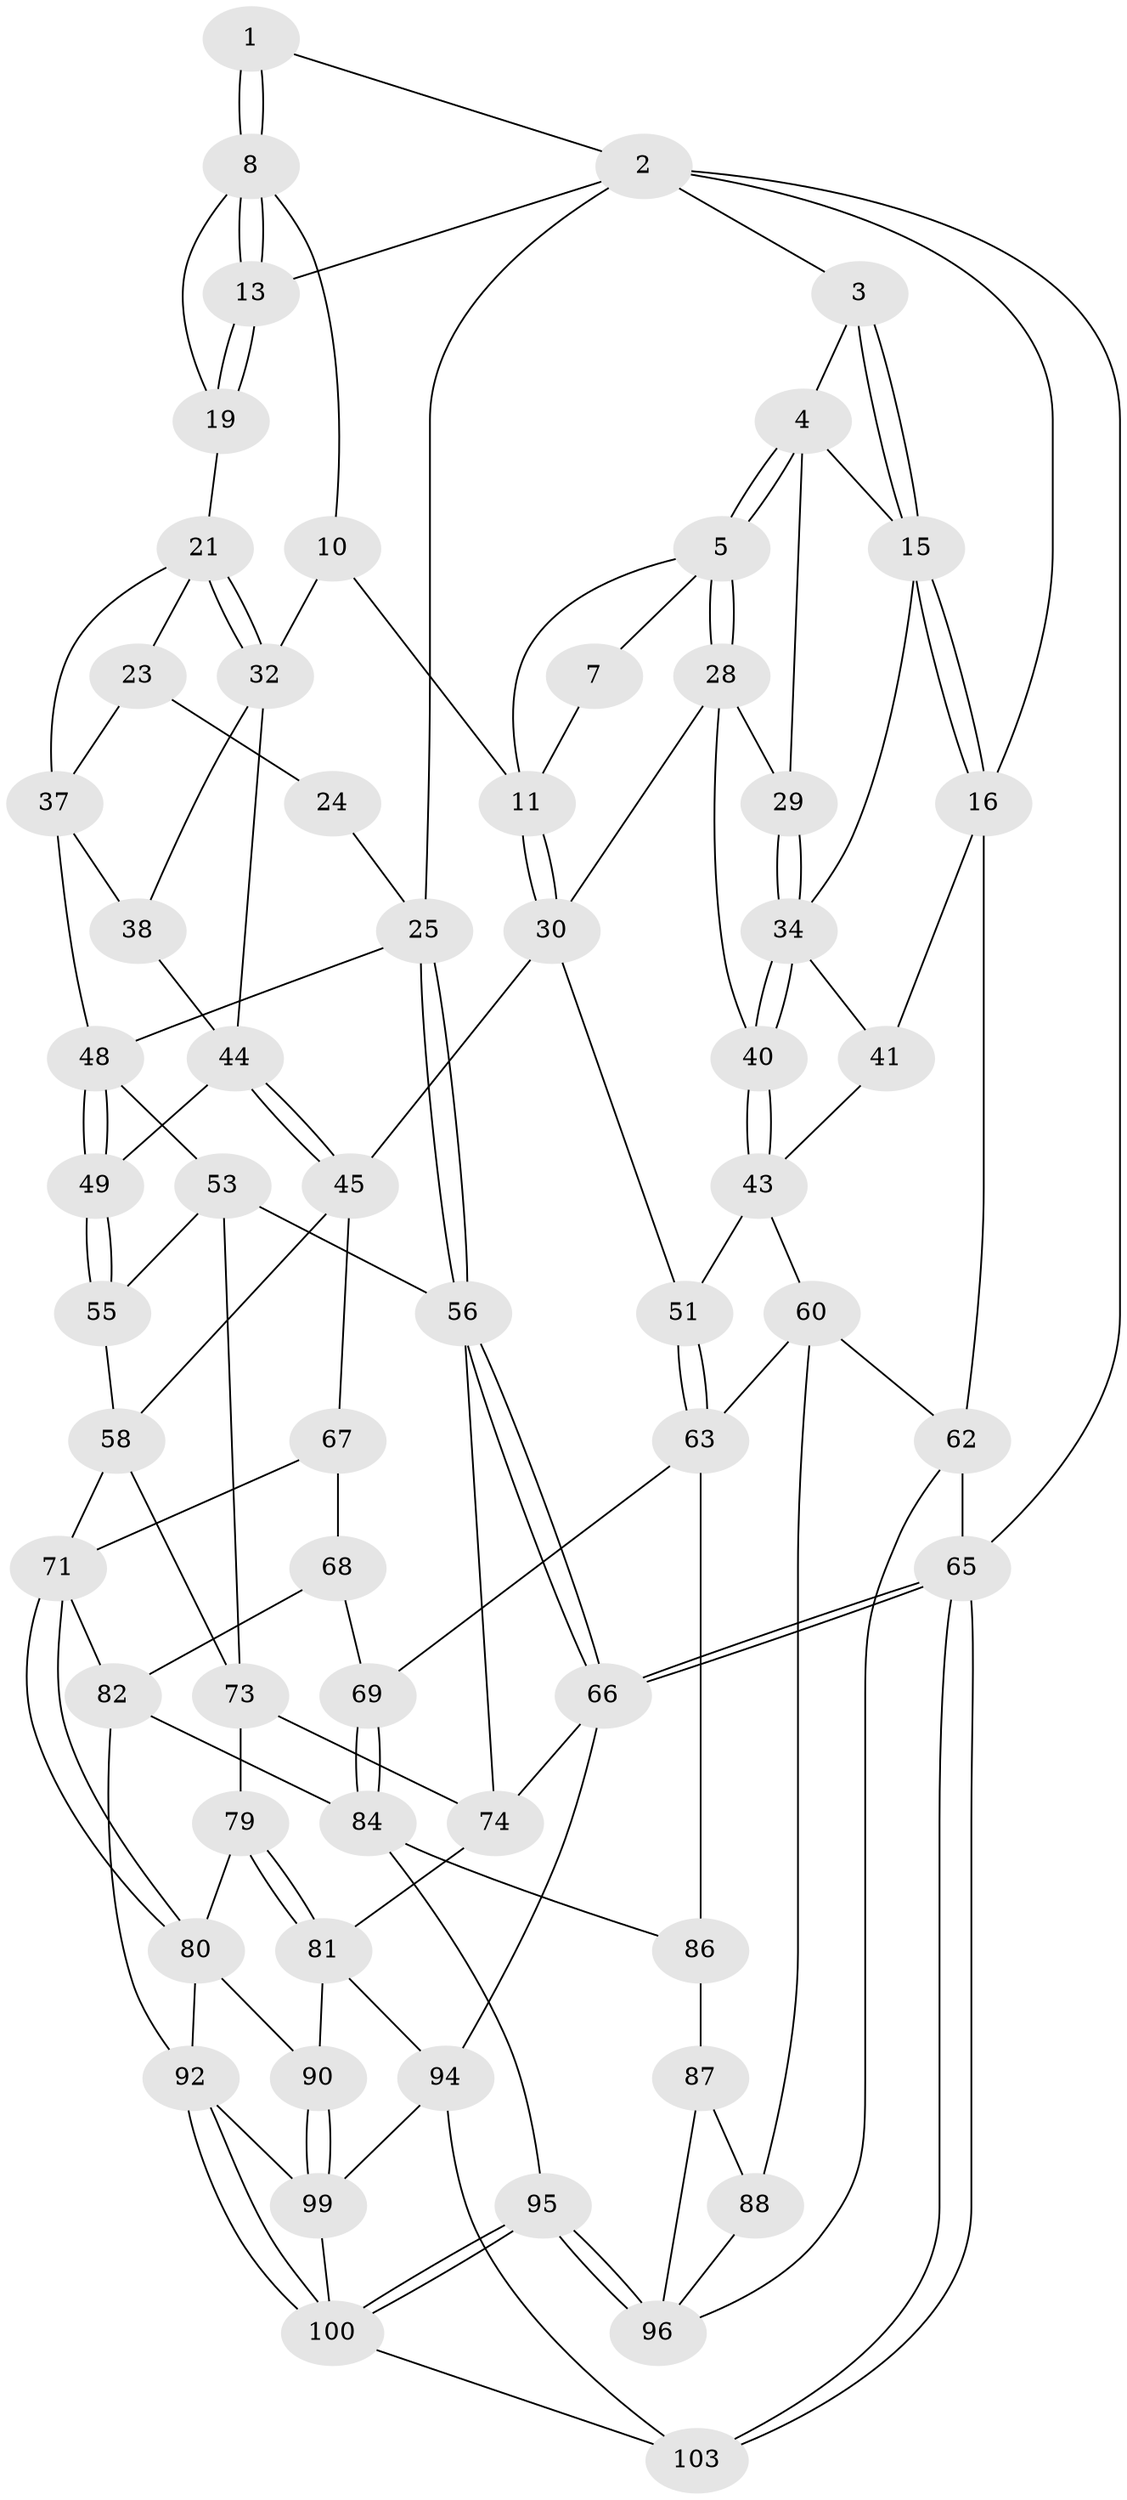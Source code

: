 // Generated by graph-tools (version 1.1) at 2025/52/02/27/25 19:52:36]
// undirected, 63 vertices, 140 edges
graph export_dot {
graph [start="1"]
  node [color=gray90,style=filled];
  1 [pos="+0.5574468599136352+0"];
  2 [pos="+0.12972859180843793+0",super="+14"];
  3 [pos="+0.17266230124539694+0.012579883062705006"];
  4 [pos="+0.18794349247136044+0.04203267422399737",super="+17"];
  5 [pos="+0.2842288061490434+0.12756546649580164",super="+6"];
  7 [pos="+0.4421466990204788+0.010082911869467725"];
  8 [pos="+0.5694132777059647+0",super="+9"];
  10 [pos="+0.4899423483632273+0.19754758226970662"];
  11 [pos="+0.4443064509570238+0.2226448070168211",super="+12"];
  13 [pos="+1+0"];
  15 [pos="+0+0.19934636118072463",super="+18"];
  16 [pos="+0+0.2556310898310486",super="+42"];
  19 [pos="+0.8642110521737753+0.11384865924687597",super="+20"];
  21 [pos="+0.6465516497942367+0.15538936408086038",super="+22"];
  23 [pos="+0.8225840242959822+0.20458237294056825",super="+36"];
  24 [pos="+0.8641931249885871+0.11390285139524897",super="+27"];
  25 [pos="+1+0.3434230300370076",super="+26"];
  28 [pos="+0.2674913716776267+0.22485326966368016",super="+31"];
  29 [pos="+0.19109025593831527+0.23575014912927447"];
  30 [pos="+0.378479170666019+0.39341375753976987",super="+46"];
  32 [pos="+0.6511084117918261+0.24590902309276494",super="+33"];
  34 [pos="+0.1647696363493495+0.2740340115060487",super="+35"];
  37 [pos="+0.7735034097330595+0.28912571350348326",super="+39"];
  38 [pos="+0.7314672174756219+0.28690623918331665"];
  40 [pos="+0.18832615458259172+0.31569304184006"];
  41 [pos="+0.037144338435824764+0.42807351574835184"];
  43 [pos="+0.08991887148394045+0.4432912504364598",super="+52"];
  44 [pos="+0.5913078257082245+0.4058950506018017",super="+47"];
  45 [pos="+0.39673190842964107+0.44766689525681574",super="+59"];
  48 [pos="+0.8228707026961285+0.4023833661504982",super="+50"];
  49 [pos="+0.6672524739307296+0.44633898690233653"];
  51 [pos="+0.2551350946448427+0.49752398195970116"];
  53 [pos="+0.8493331067110557+0.49971176840207177",super="+54"];
  55 [pos="+0.6778974304009767+0.5106088132132691"];
  56 [pos="+1+0.578264070393345",super="+57"];
  58 [pos="+0.5877331348350595+0.6096861170076322",super="+70"];
  60 [pos="+0.11564874645129679+0.620936898599788",super="+61"];
  62 [pos="+0+0.711360894596882",super="+76"];
  63 [pos="+0.23716368920731043+0.7135403379653266",super="+64"];
  65 [pos="+1+1"];
  66 [pos="+1+0.7735260808009341",super="+77"];
  67 [pos="+0.41433715446277947+0.5943949540318152"];
  68 [pos="+0.34117230886811833+0.7078226477406849"];
  69 [pos="+0.24063252085796288+0.7148173565486535"];
  71 [pos="+0.5884225499999405+0.7305625119485302",super="+72"];
  73 [pos="+0.7435367545668129+0.595748079230504",super="+75"];
  74 [pos="+0.849348548710429+0.6544855692663565",super="+78"];
  79 [pos="+0.7591805572816991+0.7352736056660588"];
  80 [pos="+0.7510173775503859+0.7415554545656858",super="+91"];
  81 [pos="+0.8471270024932093+0.7916367905484881",super="+89"];
  82 [pos="+0.5375169881019103+0.7993937324717426",super="+83"];
  84 [pos="+0.3751625757195086+1",super="+85"];
  86 [pos="+0.14772376049020727+0.7807881355650297"];
  87 [pos="+0.13891705865026152+0.7820038967217005"];
  88 [pos="+0+0.7451063313830805"];
  90 [pos="+0.8174536563393383+0.8885320812031987"];
  92 [pos="+0.6394068272142961+0.8680510330494647",super="+93"];
  94 [pos="+0.9351750283109421+0.8564991351237515",super="+98"];
  95 [pos="+0.3411813543536815+1"];
  96 [pos="+0.12051856348375521+1",super="+97"];
  99 [pos="+0.8070102614584796+0.9071432496876297",super="+101"];
  100 [pos="+0.609824779249837+1",super="+102"];
  103 [pos="+0.897159606743412+1"];
  1 -- 2;
  1 -- 8;
  1 -- 8;
  2 -- 3;
  2 -- 16;
  2 -- 65;
  2 -- 13;
  2 -- 25;
  3 -- 4;
  3 -- 15;
  3 -- 15;
  4 -- 5;
  4 -- 5;
  4 -- 29;
  4 -- 15;
  5 -- 28;
  5 -- 28;
  5 -- 11;
  5 -- 7;
  7 -- 11;
  8 -- 13;
  8 -- 13;
  8 -- 10;
  8 -- 19;
  10 -- 11;
  10 -- 32;
  11 -- 30;
  11 -- 30;
  13 -- 19;
  13 -- 19;
  15 -- 16;
  15 -- 16;
  15 -- 34;
  16 -- 62 [weight=2];
  16 -- 41;
  19 -- 21;
  21 -- 32;
  21 -- 32;
  21 -- 37;
  21 -- 23;
  23 -- 24 [weight=2];
  23 -- 37;
  24 -- 25;
  25 -- 56;
  25 -- 56;
  25 -- 48;
  28 -- 29;
  28 -- 40;
  28 -- 30;
  29 -- 34;
  29 -- 34;
  30 -- 51;
  30 -- 45;
  32 -- 38;
  32 -- 44;
  34 -- 40;
  34 -- 40;
  34 -- 41;
  37 -- 38;
  37 -- 48;
  38 -- 44;
  40 -- 43;
  40 -- 43;
  41 -- 43;
  43 -- 51;
  43 -- 60;
  44 -- 45;
  44 -- 45;
  44 -- 49;
  45 -- 58;
  45 -- 67;
  48 -- 49;
  48 -- 49;
  48 -- 53;
  49 -- 55;
  49 -- 55;
  51 -- 63;
  51 -- 63;
  53 -- 56;
  53 -- 73;
  53 -- 55;
  55 -- 58;
  56 -- 66;
  56 -- 66;
  56 -- 74;
  58 -- 73;
  58 -- 71;
  60 -- 63;
  60 -- 88;
  60 -- 62;
  62 -- 65;
  62 -- 96;
  63 -- 69;
  63 -- 86;
  65 -- 66;
  65 -- 66;
  65 -- 103;
  65 -- 103;
  66 -- 74;
  66 -- 94;
  67 -- 68;
  67 -- 71;
  68 -- 69;
  68 -- 82;
  69 -- 84;
  69 -- 84;
  71 -- 80;
  71 -- 80;
  71 -- 82;
  73 -- 74;
  73 -- 79;
  74 -- 81;
  79 -- 80;
  79 -- 81;
  79 -- 81;
  80 -- 90;
  80 -- 92;
  81 -- 90;
  81 -- 94;
  82 -- 92;
  82 -- 84;
  84 -- 86;
  84 -- 95;
  86 -- 87;
  87 -- 88;
  87 -- 96;
  88 -- 96;
  90 -- 99;
  90 -- 99;
  92 -- 100;
  92 -- 100;
  92 -- 99;
  94 -- 99;
  94 -- 103;
  95 -- 96;
  95 -- 96;
  95 -- 100;
  95 -- 100;
  99 -- 100;
  100 -- 103;
}
